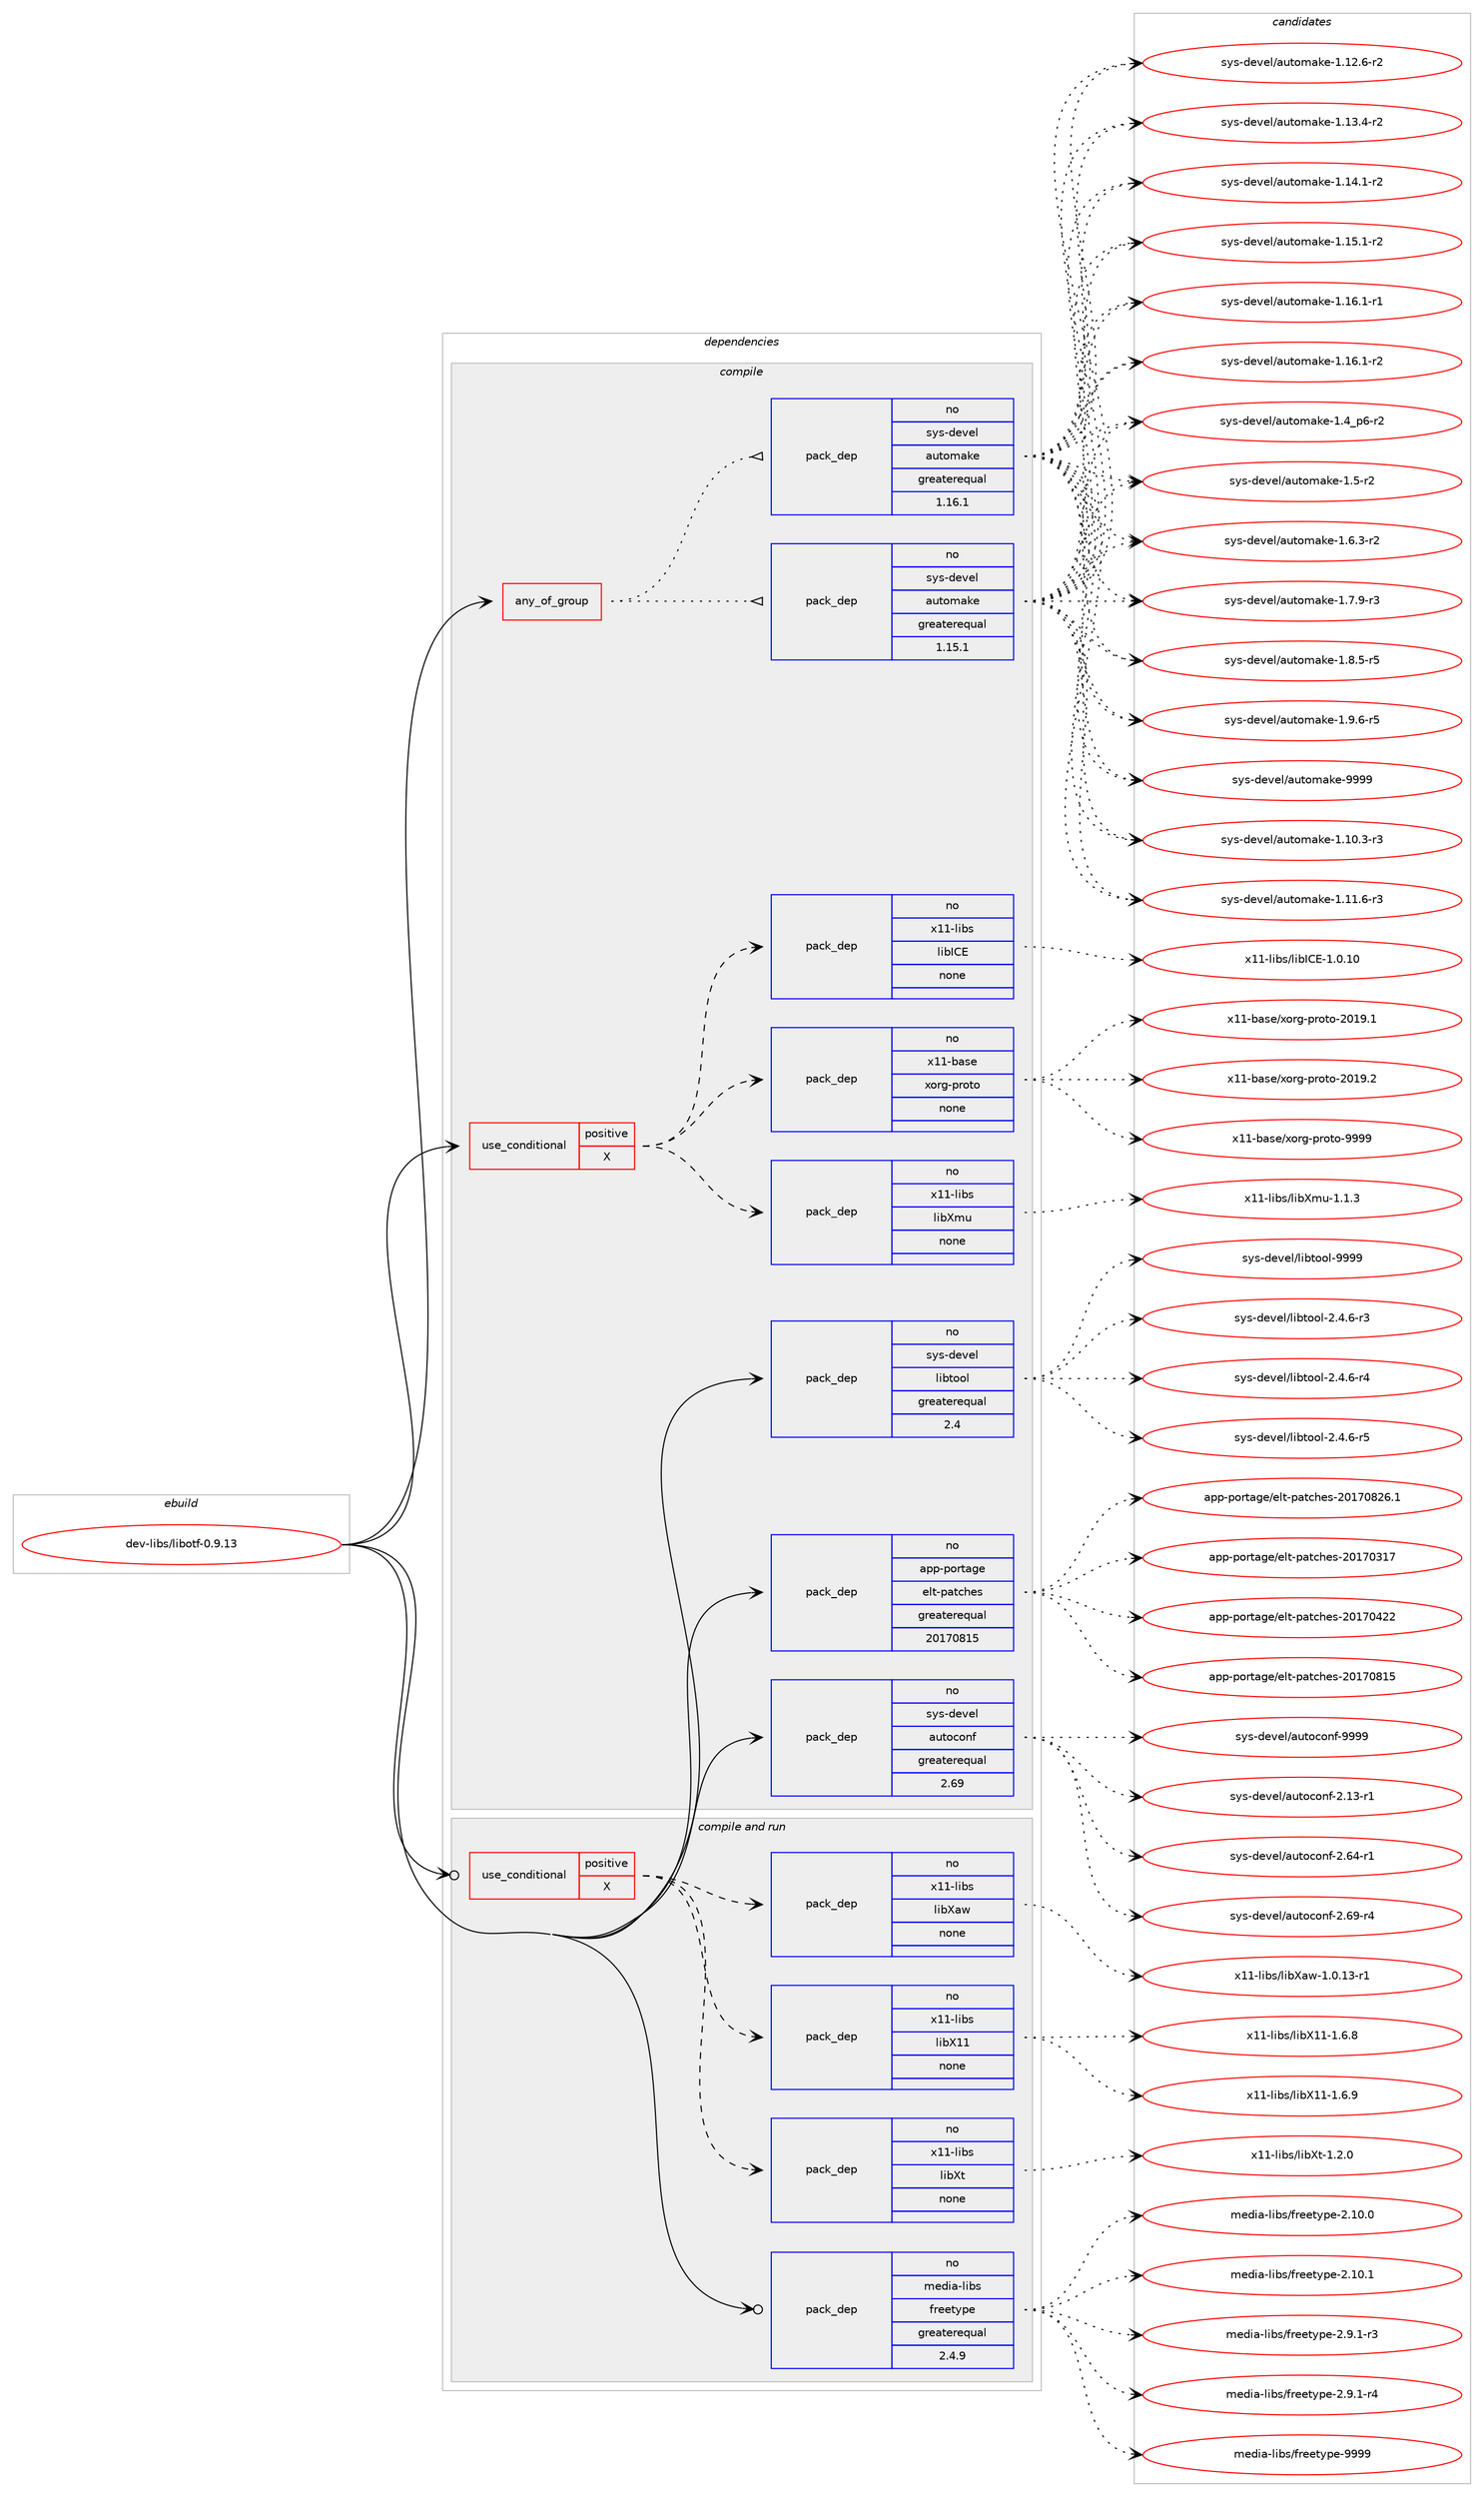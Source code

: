 digraph prolog {

# *************
# Graph options
# *************

newrank=true;
concentrate=true;
compound=true;
graph [rankdir=LR,fontname=Helvetica,fontsize=10,ranksep=1.5];#, ranksep=2.5, nodesep=0.2];
edge  [arrowhead=vee];
node  [fontname=Helvetica,fontsize=10];

# **********
# The ebuild
# **********

subgraph cluster_leftcol {
color=gray;
rank=same;
label=<<i>ebuild</i>>;
id [label="dev-libs/libotf-0.9.13", color=red, width=4, href="../dev-libs/libotf-0.9.13.svg"];
}

# ****************
# The dependencies
# ****************

subgraph cluster_midcol {
color=gray;
label=<<i>dependencies</i>>;
subgraph cluster_compile {
fillcolor="#eeeeee";
style=filled;
label=<<i>compile</i>>;
subgraph any11140 {
dependency566382 [label=<<TABLE BORDER="0" CELLBORDER="1" CELLSPACING="0" CELLPADDING="4"><TR><TD CELLPADDING="10">any_of_group</TD></TR></TABLE>>, shape=none, color=red];subgraph pack422998 {
dependency566383 [label=<<TABLE BORDER="0" CELLBORDER="1" CELLSPACING="0" CELLPADDING="4" WIDTH="220"><TR><TD ROWSPAN="6" CELLPADDING="30">pack_dep</TD></TR><TR><TD WIDTH="110">no</TD></TR><TR><TD>sys-devel</TD></TR><TR><TD>automake</TD></TR><TR><TD>greaterequal</TD></TR><TR><TD>1.16.1</TD></TR></TABLE>>, shape=none, color=blue];
}
dependency566382:e -> dependency566383:w [weight=20,style="dotted",arrowhead="oinv"];
subgraph pack422999 {
dependency566384 [label=<<TABLE BORDER="0" CELLBORDER="1" CELLSPACING="0" CELLPADDING="4" WIDTH="220"><TR><TD ROWSPAN="6" CELLPADDING="30">pack_dep</TD></TR><TR><TD WIDTH="110">no</TD></TR><TR><TD>sys-devel</TD></TR><TR><TD>automake</TD></TR><TR><TD>greaterequal</TD></TR><TR><TD>1.15.1</TD></TR></TABLE>>, shape=none, color=blue];
}
dependency566382:e -> dependency566384:w [weight=20,style="dotted",arrowhead="oinv"];
}
id:e -> dependency566382:w [weight=20,style="solid",arrowhead="vee"];
subgraph cond131887 {
dependency566385 [label=<<TABLE BORDER="0" CELLBORDER="1" CELLSPACING="0" CELLPADDING="4"><TR><TD ROWSPAN="3" CELLPADDING="10">use_conditional</TD></TR><TR><TD>positive</TD></TR><TR><TD>X</TD></TR></TABLE>>, shape=none, color=red];
subgraph pack423000 {
dependency566386 [label=<<TABLE BORDER="0" CELLBORDER="1" CELLSPACING="0" CELLPADDING="4" WIDTH="220"><TR><TD ROWSPAN="6" CELLPADDING="30">pack_dep</TD></TR><TR><TD WIDTH="110">no</TD></TR><TR><TD>x11-base</TD></TR><TR><TD>xorg-proto</TD></TR><TR><TD>none</TD></TR><TR><TD></TD></TR></TABLE>>, shape=none, color=blue];
}
dependency566385:e -> dependency566386:w [weight=20,style="dashed",arrowhead="vee"];
subgraph pack423001 {
dependency566387 [label=<<TABLE BORDER="0" CELLBORDER="1" CELLSPACING="0" CELLPADDING="4" WIDTH="220"><TR><TD ROWSPAN="6" CELLPADDING="30">pack_dep</TD></TR><TR><TD WIDTH="110">no</TD></TR><TR><TD>x11-libs</TD></TR><TR><TD>libICE</TD></TR><TR><TD>none</TD></TR><TR><TD></TD></TR></TABLE>>, shape=none, color=blue];
}
dependency566385:e -> dependency566387:w [weight=20,style="dashed",arrowhead="vee"];
subgraph pack423002 {
dependency566388 [label=<<TABLE BORDER="0" CELLBORDER="1" CELLSPACING="0" CELLPADDING="4" WIDTH="220"><TR><TD ROWSPAN="6" CELLPADDING="30">pack_dep</TD></TR><TR><TD WIDTH="110">no</TD></TR><TR><TD>x11-libs</TD></TR><TR><TD>libXmu</TD></TR><TR><TD>none</TD></TR><TR><TD></TD></TR></TABLE>>, shape=none, color=blue];
}
dependency566385:e -> dependency566388:w [weight=20,style="dashed",arrowhead="vee"];
}
id:e -> dependency566385:w [weight=20,style="solid",arrowhead="vee"];
subgraph pack423003 {
dependency566389 [label=<<TABLE BORDER="0" CELLBORDER="1" CELLSPACING="0" CELLPADDING="4" WIDTH="220"><TR><TD ROWSPAN="6" CELLPADDING="30">pack_dep</TD></TR><TR><TD WIDTH="110">no</TD></TR><TR><TD>app-portage</TD></TR><TR><TD>elt-patches</TD></TR><TR><TD>greaterequal</TD></TR><TR><TD>20170815</TD></TR></TABLE>>, shape=none, color=blue];
}
id:e -> dependency566389:w [weight=20,style="solid",arrowhead="vee"];
subgraph pack423004 {
dependency566390 [label=<<TABLE BORDER="0" CELLBORDER="1" CELLSPACING="0" CELLPADDING="4" WIDTH="220"><TR><TD ROWSPAN="6" CELLPADDING="30">pack_dep</TD></TR><TR><TD WIDTH="110">no</TD></TR><TR><TD>sys-devel</TD></TR><TR><TD>autoconf</TD></TR><TR><TD>greaterequal</TD></TR><TR><TD>2.69</TD></TR></TABLE>>, shape=none, color=blue];
}
id:e -> dependency566390:w [weight=20,style="solid",arrowhead="vee"];
subgraph pack423005 {
dependency566391 [label=<<TABLE BORDER="0" CELLBORDER="1" CELLSPACING="0" CELLPADDING="4" WIDTH="220"><TR><TD ROWSPAN="6" CELLPADDING="30">pack_dep</TD></TR><TR><TD WIDTH="110">no</TD></TR><TR><TD>sys-devel</TD></TR><TR><TD>libtool</TD></TR><TR><TD>greaterequal</TD></TR><TR><TD>2.4</TD></TR></TABLE>>, shape=none, color=blue];
}
id:e -> dependency566391:w [weight=20,style="solid",arrowhead="vee"];
}
subgraph cluster_compileandrun {
fillcolor="#eeeeee";
style=filled;
label=<<i>compile and run</i>>;
subgraph cond131888 {
dependency566392 [label=<<TABLE BORDER="0" CELLBORDER="1" CELLSPACING="0" CELLPADDING="4"><TR><TD ROWSPAN="3" CELLPADDING="10">use_conditional</TD></TR><TR><TD>positive</TD></TR><TR><TD>X</TD></TR></TABLE>>, shape=none, color=red];
subgraph pack423006 {
dependency566393 [label=<<TABLE BORDER="0" CELLBORDER="1" CELLSPACING="0" CELLPADDING="4" WIDTH="220"><TR><TD ROWSPAN="6" CELLPADDING="30">pack_dep</TD></TR><TR><TD WIDTH="110">no</TD></TR><TR><TD>x11-libs</TD></TR><TR><TD>libX11</TD></TR><TR><TD>none</TD></TR><TR><TD></TD></TR></TABLE>>, shape=none, color=blue];
}
dependency566392:e -> dependency566393:w [weight=20,style="dashed",arrowhead="vee"];
subgraph pack423007 {
dependency566394 [label=<<TABLE BORDER="0" CELLBORDER="1" CELLSPACING="0" CELLPADDING="4" WIDTH="220"><TR><TD ROWSPAN="6" CELLPADDING="30">pack_dep</TD></TR><TR><TD WIDTH="110">no</TD></TR><TR><TD>x11-libs</TD></TR><TR><TD>libXaw</TD></TR><TR><TD>none</TD></TR><TR><TD></TD></TR></TABLE>>, shape=none, color=blue];
}
dependency566392:e -> dependency566394:w [weight=20,style="dashed",arrowhead="vee"];
subgraph pack423008 {
dependency566395 [label=<<TABLE BORDER="0" CELLBORDER="1" CELLSPACING="0" CELLPADDING="4" WIDTH="220"><TR><TD ROWSPAN="6" CELLPADDING="30">pack_dep</TD></TR><TR><TD WIDTH="110">no</TD></TR><TR><TD>x11-libs</TD></TR><TR><TD>libXt</TD></TR><TR><TD>none</TD></TR><TR><TD></TD></TR></TABLE>>, shape=none, color=blue];
}
dependency566392:e -> dependency566395:w [weight=20,style="dashed",arrowhead="vee"];
}
id:e -> dependency566392:w [weight=20,style="solid",arrowhead="odotvee"];
subgraph pack423009 {
dependency566396 [label=<<TABLE BORDER="0" CELLBORDER="1" CELLSPACING="0" CELLPADDING="4" WIDTH="220"><TR><TD ROWSPAN="6" CELLPADDING="30">pack_dep</TD></TR><TR><TD WIDTH="110">no</TD></TR><TR><TD>media-libs</TD></TR><TR><TD>freetype</TD></TR><TR><TD>greaterequal</TD></TR><TR><TD>2.4.9</TD></TR></TABLE>>, shape=none, color=blue];
}
id:e -> dependency566396:w [weight=20,style="solid",arrowhead="odotvee"];
}
subgraph cluster_run {
fillcolor="#eeeeee";
style=filled;
label=<<i>run</i>>;
}
}

# **************
# The candidates
# **************

subgraph cluster_choices {
rank=same;
color=gray;
label=<<i>candidates</i>>;

subgraph choice422998 {
color=black;
nodesep=1;
choice11512111545100101118101108479711711611110997107101454946494846514511451 [label="sys-devel/automake-1.10.3-r3", color=red, width=4,href="../sys-devel/automake-1.10.3-r3.svg"];
choice11512111545100101118101108479711711611110997107101454946494946544511451 [label="sys-devel/automake-1.11.6-r3", color=red, width=4,href="../sys-devel/automake-1.11.6-r3.svg"];
choice11512111545100101118101108479711711611110997107101454946495046544511450 [label="sys-devel/automake-1.12.6-r2", color=red, width=4,href="../sys-devel/automake-1.12.6-r2.svg"];
choice11512111545100101118101108479711711611110997107101454946495146524511450 [label="sys-devel/automake-1.13.4-r2", color=red, width=4,href="../sys-devel/automake-1.13.4-r2.svg"];
choice11512111545100101118101108479711711611110997107101454946495246494511450 [label="sys-devel/automake-1.14.1-r2", color=red, width=4,href="../sys-devel/automake-1.14.1-r2.svg"];
choice11512111545100101118101108479711711611110997107101454946495346494511450 [label="sys-devel/automake-1.15.1-r2", color=red, width=4,href="../sys-devel/automake-1.15.1-r2.svg"];
choice11512111545100101118101108479711711611110997107101454946495446494511449 [label="sys-devel/automake-1.16.1-r1", color=red, width=4,href="../sys-devel/automake-1.16.1-r1.svg"];
choice11512111545100101118101108479711711611110997107101454946495446494511450 [label="sys-devel/automake-1.16.1-r2", color=red, width=4,href="../sys-devel/automake-1.16.1-r2.svg"];
choice115121115451001011181011084797117116111109971071014549465295112544511450 [label="sys-devel/automake-1.4_p6-r2", color=red, width=4,href="../sys-devel/automake-1.4_p6-r2.svg"];
choice11512111545100101118101108479711711611110997107101454946534511450 [label="sys-devel/automake-1.5-r2", color=red, width=4,href="../sys-devel/automake-1.5-r2.svg"];
choice115121115451001011181011084797117116111109971071014549465446514511450 [label="sys-devel/automake-1.6.3-r2", color=red, width=4,href="../sys-devel/automake-1.6.3-r2.svg"];
choice115121115451001011181011084797117116111109971071014549465546574511451 [label="sys-devel/automake-1.7.9-r3", color=red, width=4,href="../sys-devel/automake-1.7.9-r3.svg"];
choice115121115451001011181011084797117116111109971071014549465646534511453 [label="sys-devel/automake-1.8.5-r5", color=red, width=4,href="../sys-devel/automake-1.8.5-r5.svg"];
choice115121115451001011181011084797117116111109971071014549465746544511453 [label="sys-devel/automake-1.9.6-r5", color=red, width=4,href="../sys-devel/automake-1.9.6-r5.svg"];
choice115121115451001011181011084797117116111109971071014557575757 [label="sys-devel/automake-9999", color=red, width=4,href="../sys-devel/automake-9999.svg"];
dependency566383:e -> choice11512111545100101118101108479711711611110997107101454946494846514511451:w [style=dotted,weight="100"];
dependency566383:e -> choice11512111545100101118101108479711711611110997107101454946494946544511451:w [style=dotted,weight="100"];
dependency566383:e -> choice11512111545100101118101108479711711611110997107101454946495046544511450:w [style=dotted,weight="100"];
dependency566383:e -> choice11512111545100101118101108479711711611110997107101454946495146524511450:w [style=dotted,weight="100"];
dependency566383:e -> choice11512111545100101118101108479711711611110997107101454946495246494511450:w [style=dotted,weight="100"];
dependency566383:e -> choice11512111545100101118101108479711711611110997107101454946495346494511450:w [style=dotted,weight="100"];
dependency566383:e -> choice11512111545100101118101108479711711611110997107101454946495446494511449:w [style=dotted,weight="100"];
dependency566383:e -> choice11512111545100101118101108479711711611110997107101454946495446494511450:w [style=dotted,weight="100"];
dependency566383:e -> choice115121115451001011181011084797117116111109971071014549465295112544511450:w [style=dotted,weight="100"];
dependency566383:e -> choice11512111545100101118101108479711711611110997107101454946534511450:w [style=dotted,weight="100"];
dependency566383:e -> choice115121115451001011181011084797117116111109971071014549465446514511450:w [style=dotted,weight="100"];
dependency566383:e -> choice115121115451001011181011084797117116111109971071014549465546574511451:w [style=dotted,weight="100"];
dependency566383:e -> choice115121115451001011181011084797117116111109971071014549465646534511453:w [style=dotted,weight="100"];
dependency566383:e -> choice115121115451001011181011084797117116111109971071014549465746544511453:w [style=dotted,weight="100"];
dependency566383:e -> choice115121115451001011181011084797117116111109971071014557575757:w [style=dotted,weight="100"];
}
subgraph choice422999 {
color=black;
nodesep=1;
choice11512111545100101118101108479711711611110997107101454946494846514511451 [label="sys-devel/automake-1.10.3-r3", color=red, width=4,href="../sys-devel/automake-1.10.3-r3.svg"];
choice11512111545100101118101108479711711611110997107101454946494946544511451 [label="sys-devel/automake-1.11.6-r3", color=red, width=4,href="../sys-devel/automake-1.11.6-r3.svg"];
choice11512111545100101118101108479711711611110997107101454946495046544511450 [label="sys-devel/automake-1.12.6-r2", color=red, width=4,href="../sys-devel/automake-1.12.6-r2.svg"];
choice11512111545100101118101108479711711611110997107101454946495146524511450 [label="sys-devel/automake-1.13.4-r2", color=red, width=4,href="../sys-devel/automake-1.13.4-r2.svg"];
choice11512111545100101118101108479711711611110997107101454946495246494511450 [label="sys-devel/automake-1.14.1-r2", color=red, width=4,href="../sys-devel/automake-1.14.1-r2.svg"];
choice11512111545100101118101108479711711611110997107101454946495346494511450 [label="sys-devel/automake-1.15.1-r2", color=red, width=4,href="../sys-devel/automake-1.15.1-r2.svg"];
choice11512111545100101118101108479711711611110997107101454946495446494511449 [label="sys-devel/automake-1.16.1-r1", color=red, width=4,href="../sys-devel/automake-1.16.1-r1.svg"];
choice11512111545100101118101108479711711611110997107101454946495446494511450 [label="sys-devel/automake-1.16.1-r2", color=red, width=4,href="../sys-devel/automake-1.16.1-r2.svg"];
choice115121115451001011181011084797117116111109971071014549465295112544511450 [label="sys-devel/automake-1.4_p6-r2", color=red, width=4,href="../sys-devel/automake-1.4_p6-r2.svg"];
choice11512111545100101118101108479711711611110997107101454946534511450 [label="sys-devel/automake-1.5-r2", color=red, width=4,href="../sys-devel/automake-1.5-r2.svg"];
choice115121115451001011181011084797117116111109971071014549465446514511450 [label="sys-devel/automake-1.6.3-r2", color=red, width=4,href="../sys-devel/automake-1.6.3-r2.svg"];
choice115121115451001011181011084797117116111109971071014549465546574511451 [label="sys-devel/automake-1.7.9-r3", color=red, width=4,href="../sys-devel/automake-1.7.9-r3.svg"];
choice115121115451001011181011084797117116111109971071014549465646534511453 [label="sys-devel/automake-1.8.5-r5", color=red, width=4,href="../sys-devel/automake-1.8.5-r5.svg"];
choice115121115451001011181011084797117116111109971071014549465746544511453 [label="sys-devel/automake-1.9.6-r5", color=red, width=4,href="../sys-devel/automake-1.9.6-r5.svg"];
choice115121115451001011181011084797117116111109971071014557575757 [label="sys-devel/automake-9999", color=red, width=4,href="../sys-devel/automake-9999.svg"];
dependency566384:e -> choice11512111545100101118101108479711711611110997107101454946494846514511451:w [style=dotted,weight="100"];
dependency566384:e -> choice11512111545100101118101108479711711611110997107101454946494946544511451:w [style=dotted,weight="100"];
dependency566384:e -> choice11512111545100101118101108479711711611110997107101454946495046544511450:w [style=dotted,weight="100"];
dependency566384:e -> choice11512111545100101118101108479711711611110997107101454946495146524511450:w [style=dotted,weight="100"];
dependency566384:e -> choice11512111545100101118101108479711711611110997107101454946495246494511450:w [style=dotted,weight="100"];
dependency566384:e -> choice11512111545100101118101108479711711611110997107101454946495346494511450:w [style=dotted,weight="100"];
dependency566384:e -> choice11512111545100101118101108479711711611110997107101454946495446494511449:w [style=dotted,weight="100"];
dependency566384:e -> choice11512111545100101118101108479711711611110997107101454946495446494511450:w [style=dotted,weight="100"];
dependency566384:e -> choice115121115451001011181011084797117116111109971071014549465295112544511450:w [style=dotted,weight="100"];
dependency566384:e -> choice11512111545100101118101108479711711611110997107101454946534511450:w [style=dotted,weight="100"];
dependency566384:e -> choice115121115451001011181011084797117116111109971071014549465446514511450:w [style=dotted,weight="100"];
dependency566384:e -> choice115121115451001011181011084797117116111109971071014549465546574511451:w [style=dotted,weight="100"];
dependency566384:e -> choice115121115451001011181011084797117116111109971071014549465646534511453:w [style=dotted,weight="100"];
dependency566384:e -> choice115121115451001011181011084797117116111109971071014549465746544511453:w [style=dotted,weight="100"];
dependency566384:e -> choice115121115451001011181011084797117116111109971071014557575757:w [style=dotted,weight="100"];
}
subgraph choice423000 {
color=black;
nodesep=1;
choice1204949459897115101471201111141034511211411111611145504849574649 [label="x11-base/xorg-proto-2019.1", color=red, width=4,href="../x11-base/xorg-proto-2019.1.svg"];
choice1204949459897115101471201111141034511211411111611145504849574650 [label="x11-base/xorg-proto-2019.2", color=red, width=4,href="../x11-base/xorg-proto-2019.2.svg"];
choice120494945989711510147120111114103451121141111161114557575757 [label="x11-base/xorg-proto-9999", color=red, width=4,href="../x11-base/xorg-proto-9999.svg"];
dependency566386:e -> choice1204949459897115101471201111141034511211411111611145504849574649:w [style=dotted,weight="100"];
dependency566386:e -> choice1204949459897115101471201111141034511211411111611145504849574650:w [style=dotted,weight="100"];
dependency566386:e -> choice120494945989711510147120111114103451121141111161114557575757:w [style=dotted,weight="100"];
}
subgraph choice423001 {
color=black;
nodesep=1;
choice12049494510810598115471081059873676945494648464948 [label="x11-libs/libICE-1.0.10", color=red, width=4,href="../x11-libs/libICE-1.0.10.svg"];
dependency566387:e -> choice12049494510810598115471081059873676945494648464948:w [style=dotted,weight="100"];
}
subgraph choice423002 {
color=black;
nodesep=1;
choice12049494510810598115471081059888109117454946494651 [label="x11-libs/libXmu-1.1.3", color=red, width=4,href="../x11-libs/libXmu-1.1.3.svg"];
dependency566388:e -> choice12049494510810598115471081059888109117454946494651:w [style=dotted,weight="100"];
}
subgraph choice423003 {
color=black;
nodesep=1;
choice97112112451121111141169710310147101108116451129711699104101115455048495548514955 [label="app-portage/elt-patches-20170317", color=red, width=4,href="../app-portage/elt-patches-20170317.svg"];
choice97112112451121111141169710310147101108116451129711699104101115455048495548525050 [label="app-portage/elt-patches-20170422", color=red, width=4,href="../app-portage/elt-patches-20170422.svg"];
choice97112112451121111141169710310147101108116451129711699104101115455048495548564953 [label="app-portage/elt-patches-20170815", color=red, width=4,href="../app-portage/elt-patches-20170815.svg"];
choice971121124511211111411697103101471011081164511297116991041011154550484955485650544649 [label="app-portage/elt-patches-20170826.1", color=red, width=4,href="../app-portage/elt-patches-20170826.1.svg"];
dependency566389:e -> choice97112112451121111141169710310147101108116451129711699104101115455048495548514955:w [style=dotted,weight="100"];
dependency566389:e -> choice97112112451121111141169710310147101108116451129711699104101115455048495548525050:w [style=dotted,weight="100"];
dependency566389:e -> choice97112112451121111141169710310147101108116451129711699104101115455048495548564953:w [style=dotted,weight="100"];
dependency566389:e -> choice971121124511211111411697103101471011081164511297116991041011154550484955485650544649:w [style=dotted,weight="100"];
}
subgraph choice423004 {
color=black;
nodesep=1;
choice1151211154510010111810110847971171161119911111010245504649514511449 [label="sys-devel/autoconf-2.13-r1", color=red, width=4,href="../sys-devel/autoconf-2.13-r1.svg"];
choice1151211154510010111810110847971171161119911111010245504654524511449 [label="sys-devel/autoconf-2.64-r1", color=red, width=4,href="../sys-devel/autoconf-2.64-r1.svg"];
choice1151211154510010111810110847971171161119911111010245504654574511452 [label="sys-devel/autoconf-2.69-r4", color=red, width=4,href="../sys-devel/autoconf-2.69-r4.svg"];
choice115121115451001011181011084797117116111991111101024557575757 [label="sys-devel/autoconf-9999", color=red, width=4,href="../sys-devel/autoconf-9999.svg"];
dependency566390:e -> choice1151211154510010111810110847971171161119911111010245504649514511449:w [style=dotted,weight="100"];
dependency566390:e -> choice1151211154510010111810110847971171161119911111010245504654524511449:w [style=dotted,weight="100"];
dependency566390:e -> choice1151211154510010111810110847971171161119911111010245504654574511452:w [style=dotted,weight="100"];
dependency566390:e -> choice115121115451001011181011084797117116111991111101024557575757:w [style=dotted,weight="100"];
}
subgraph choice423005 {
color=black;
nodesep=1;
choice1151211154510010111810110847108105981161111111084550465246544511451 [label="sys-devel/libtool-2.4.6-r3", color=red, width=4,href="../sys-devel/libtool-2.4.6-r3.svg"];
choice1151211154510010111810110847108105981161111111084550465246544511452 [label="sys-devel/libtool-2.4.6-r4", color=red, width=4,href="../sys-devel/libtool-2.4.6-r4.svg"];
choice1151211154510010111810110847108105981161111111084550465246544511453 [label="sys-devel/libtool-2.4.6-r5", color=red, width=4,href="../sys-devel/libtool-2.4.6-r5.svg"];
choice1151211154510010111810110847108105981161111111084557575757 [label="sys-devel/libtool-9999", color=red, width=4,href="../sys-devel/libtool-9999.svg"];
dependency566391:e -> choice1151211154510010111810110847108105981161111111084550465246544511451:w [style=dotted,weight="100"];
dependency566391:e -> choice1151211154510010111810110847108105981161111111084550465246544511452:w [style=dotted,weight="100"];
dependency566391:e -> choice1151211154510010111810110847108105981161111111084550465246544511453:w [style=dotted,weight="100"];
dependency566391:e -> choice1151211154510010111810110847108105981161111111084557575757:w [style=dotted,weight="100"];
}
subgraph choice423006 {
color=black;
nodesep=1;
choice120494945108105981154710810598884949454946544656 [label="x11-libs/libX11-1.6.8", color=red, width=4,href="../x11-libs/libX11-1.6.8.svg"];
choice120494945108105981154710810598884949454946544657 [label="x11-libs/libX11-1.6.9", color=red, width=4,href="../x11-libs/libX11-1.6.9.svg"];
dependency566393:e -> choice120494945108105981154710810598884949454946544656:w [style=dotted,weight="100"];
dependency566393:e -> choice120494945108105981154710810598884949454946544657:w [style=dotted,weight="100"];
}
subgraph choice423007 {
color=black;
nodesep=1;
choice1204949451081059811547108105988897119454946484649514511449 [label="x11-libs/libXaw-1.0.13-r1", color=red, width=4,href="../x11-libs/libXaw-1.0.13-r1.svg"];
dependency566394:e -> choice1204949451081059811547108105988897119454946484649514511449:w [style=dotted,weight="100"];
}
subgraph choice423008 {
color=black;
nodesep=1;
choice12049494510810598115471081059888116454946504648 [label="x11-libs/libXt-1.2.0", color=red, width=4,href="../x11-libs/libXt-1.2.0.svg"];
dependency566395:e -> choice12049494510810598115471081059888116454946504648:w [style=dotted,weight="100"];
}
subgraph choice423009 {
color=black;
nodesep=1;
choice1091011001059745108105981154710211410110111612111210145504649484648 [label="media-libs/freetype-2.10.0", color=red, width=4,href="../media-libs/freetype-2.10.0.svg"];
choice1091011001059745108105981154710211410110111612111210145504649484649 [label="media-libs/freetype-2.10.1", color=red, width=4,href="../media-libs/freetype-2.10.1.svg"];
choice109101100105974510810598115471021141011011161211121014550465746494511451 [label="media-libs/freetype-2.9.1-r3", color=red, width=4,href="../media-libs/freetype-2.9.1-r3.svg"];
choice109101100105974510810598115471021141011011161211121014550465746494511452 [label="media-libs/freetype-2.9.1-r4", color=red, width=4,href="../media-libs/freetype-2.9.1-r4.svg"];
choice109101100105974510810598115471021141011011161211121014557575757 [label="media-libs/freetype-9999", color=red, width=4,href="../media-libs/freetype-9999.svg"];
dependency566396:e -> choice1091011001059745108105981154710211410110111612111210145504649484648:w [style=dotted,weight="100"];
dependency566396:e -> choice1091011001059745108105981154710211410110111612111210145504649484649:w [style=dotted,weight="100"];
dependency566396:e -> choice109101100105974510810598115471021141011011161211121014550465746494511451:w [style=dotted,weight="100"];
dependency566396:e -> choice109101100105974510810598115471021141011011161211121014550465746494511452:w [style=dotted,weight="100"];
dependency566396:e -> choice109101100105974510810598115471021141011011161211121014557575757:w [style=dotted,weight="100"];
}
}

}

